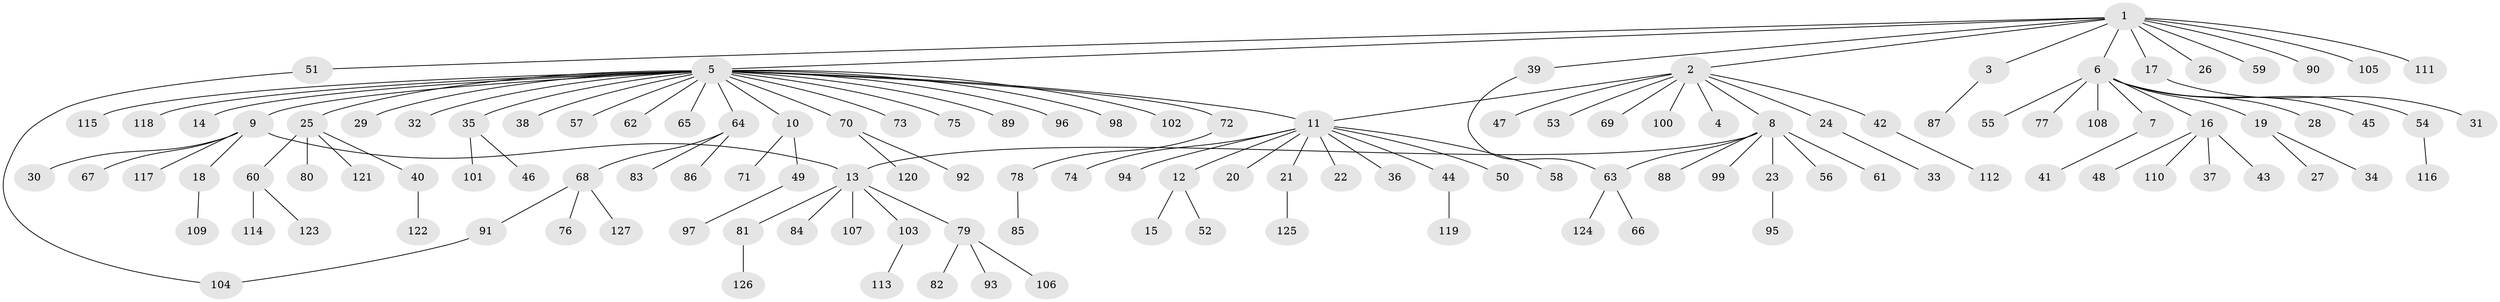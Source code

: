 // Generated by graph-tools (version 1.1) at 2025/49/03/09/25 03:49:47]
// undirected, 127 vertices, 130 edges
graph export_dot {
graph [start="1"]
  node [color=gray90,style=filled];
  1;
  2;
  3;
  4;
  5;
  6;
  7;
  8;
  9;
  10;
  11;
  12;
  13;
  14;
  15;
  16;
  17;
  18;
  19;
  20;
  21;
  22;
  23;
  24;
  25;
  26;
  27;
  28;
  29;
  30;
  31;
  32;
  33;
  34;
  35;
  36;
  37;
  38;
  39;
  40;
  41;
  42;
  43;
  44;
  45;
  46;
  47;
  48;
  49;
  50;
  51;
  52;
  53;
  54;
  55;
  56;
  57;
  58;
  59;
  60;
  61;
  62;
  63;
  64;
  65;
  66;
  67;
  68;
  69;
  70;
  71;
  72;
  73;
  74;
  75;
  76;
  77;
  78;
  79;
  80;
  81;
  82;
  83;
  84;
  85;
  86;
  87;
  88;
  89;
  90;
  91;
  92;
  93;
  94;
  95;
  96;
  97;
  98;
  99;
  100;
  101;
  102;
  103;
  104;
  105;
  106;
  107;
  108;
  109;
  110;
  111;
  112;
  113;
  114;
  115;
  116;
  117;
  118;
  119;
  120;
  121;
  122;
  123;
  124;
  125;
  126;
  127;
  1 -- 2;
  1 -- 3;
  1 -- 5;
  1 -- 6;
  1 -- 17;
  1 -- 26;
  1 -- 39;
  1 -- 51;
  1 -- 59;
  1 -- 90;
  1 -- 105;
  1 -- 111;
  2 -- 4;
  2 -- 8;
  2 -- 11;
  2 -- 24;
  2 -- 42;
  2 -- 47;
  2 -- 53;
  2 -- 69;
  2 -- 100;
  3 -- 87;
  5 -- 9;
  5 -- 10;
  5 -- 11;
  5 -- 14;
  5 -- 25;
  5 -- 29;
  5 -- 32;
  5 -- 35;
  5 -- 38;
  5 -- 57;
  5 -- 62;
  5 -- 64;
  5 -- 65;
  5 -- 70;
  5 -- 72;
  5 -- 73;
  5 -- 75;
  5 -- 89;
  5 -- 96;
  5 -- 98;
  5 -- 102;
  5 -- 115;
  5 -- 118;
  6 -- 7;
  6 -- 16;
  6 -- 19;
  6 -- 28;
  6 -- 45;
  6 -- 54;
  6 -- 55;
  6 -- 77;
  6 -- 108;
  7 -- 41;
  8 -- 13;
  8 -- 23;
  8 -- 56;
  8 -- 61;
  8 -- 63;
  8 -- 88;
  8 -- 99;
  9 -- 13;
  9 -- 18;
  9 -- 30;
  9 -- 67;
  9 -- 117;
  10 -- 49;
  10 -- 71;
  11 -- 12;
  11 -- 20;
  11 -- 21;
  11 -- 22;
  11 -- 36;
  11 -- 44;
  11 -- 50;
  11 -- 58;
  11 -- 74;
  11 -- 94;
  12 -- 15;
  12 -- 52;
  13 -- 79;
  13 -- 81;
  13 -- 84;
  13 -- 103;
  13 -- 107;
  16 -- 37;
  16 -- 43;
  16 -- 48;
  16 -- 110;
  17 -- 31;
  18 -- 109;
  19 -- 27;
  19 -- 34;
  21 -- 125;
  23 -- 95;
  24 -- 33;
  25 -- 40;
  25 -- 60;
  25 -- 80;
  25 -- 121;
  35 -- 46;
  35 -- 101;
  39 -- 63;
  40 -- 122;
  42 -- 112;
  44 -- 119;
  49 -- 97;
  51 -- 104;
  54 -- 116;
  60 -- 114;
  60 -- 123;
  63 -- 66;
  63 -- 124;
  64 -- 68;
  64 -- 83;
  64 -- 86;
  68 -- 76;
  68 -- 91;
  68 -- 127;
  70 -- 92;
  70 -- 120;
  72 -- 78;
  78 -- 85;
  79 -- 82;
  79 -- 93;
  79 -- 106;
  81 -- 126;
  91 -- 104;
  103 -- 113;
}
